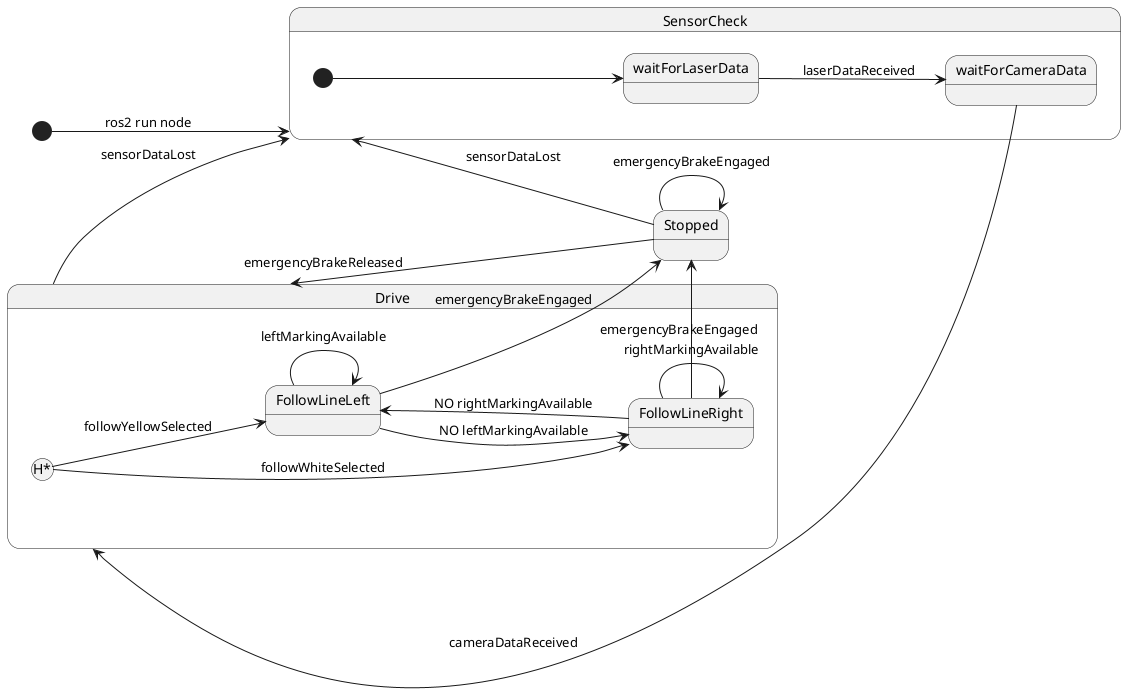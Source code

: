 @startuml LineFollower
left to right direction

[*] --> SensorCheck : ros2 run node

state SensorCheck {
  [*] --> waitForLaserData
  waitForLaserData --> waitForCameraData : laserDataReceived
}

state Drive {
  [H*] --> FollowLineLeft : followYellowSelected
  [H*] --> FollowLineRight : followWhiteSelected
  FollowLineRight --> FollowLineRight : rightMarkingAvailable
  FollowLineLeft --> FollowLineLeft : leftMarkingAvailable
  FollowLineLeft --> FollowLineRight : NO leftMarkingAvailable
  FollowLineRight --> FollowLineLeft : NO rightMarkingAvailable
}

Stopped --> Stopped : emergencyBrakeEngaged

SensorCheck.waitForCameraData --> Drive : cameraDataReceived
Drive.FollowLineRight --> Stopped : emergencyBrakeEngaged
Drive.FollowLineLeft --> Stopped : emergencyBrakeEngaged
Stopped --> Drive : emergencyBrakeReleased
Stopped --> SensorCheck : sensorDataLost
Drive --> SensorCheck : sensorDataLost

@enduml
